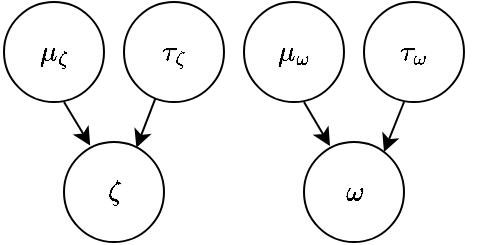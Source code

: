 <mxfile version="26.1.1">
  <diagram name="Page-1" id="TtrW37iLMU1-nAWjF-xg">
    <mxGraphModel dx="1463" dy="540" grid="1" gridSize="10" guides="1" tooltips="1" connect="1" arrows="1" fold="1" page="1" pageScale="1" pageWidth="850" pageHeight="1100" math="1" shadow="0">
      <root>
        <mxCell id="0" />
        <mxCell id="1" parent="0" />
        <mxCell id="xOZJqGJgpGuwHBs6CzGs-1" value="\( \mu_\zeta \)" style="ellipse;whiteSpace=wrap;html=1;aspect=fixed;" parent="1" vertex="1">
          <mxGeometry x="240" y="190" width="50" height="50" as="geometry" />
        </mxCell>
        <mxCell id="xOZJqGJgpGuwHBs6CzGs-2" value="\( \tau_\zeta \)" style="ellipse;whiteSpace=wrap;html=1;aspect=fixed;" parent="1" vertex="1">
          <mxGeometry x="300" y="190" width="50" height="50" as="geometry" />
        </mxCell>
        <mxCell id="xOZJqGJgpGuwHBs6CzGs-3" value="\( \mu_\omega \)" style="ellipse;whiteSpace=wrap;html=1;aspect=fixed;" parent="1" vertex="1">
          <mxGeometry x="360" y="190" width="50" height="50" as="geometry" />
        </mxCell>
        <mxCell id="xOZJqGJgpGuwHBs6CzGs-4" value="\( \tau_\omega \)" style="ellipse;whiteSpace=wrap;html=1;aspect=fixed;" parent="1" vertex="1">
          <mxGeometry x="420" y="190" width="50" height="50" as="geometry" />
        </mxCell>
        <mxCell id="xOZJqGJgpGuwHBs6CzGs-5" value="\( \zeta \)" style="ellipse;whiteSpace=wrap;html=1;aspect=fixed;" parent="1" vertex="1">
          <mxGeometry x="270" y="260" width="50" height="50" as="geometry" />
        </mxCell>
        <mxCell id="xOZJqGJgpGuwHBs6CzGs-6" value="\( \omega \)" style="ellipse;whiteSpace=wrap;html=1;aspect=fixed;" parent="1" vertex="1">
          <mxGeometry x="390" y="260" width="50" height="50" as="geometry" />
        </mxCell>
        <mxCell id="xOZJqGJgpGuwHBs6CzGs-7" value="" style="endArrow=classic;html=1;rounded=0;exitX=0.5;exitY=1;exitDx=0;exitDy=0;entryX=0.262;entryY=0.035;entryDx=0;entryDy=0;entryPerimeter=0;" parent="1" target="xOZJqGJgpGuwHBs6CzGs-5" edge="1">
          <mxGeometry width="50" height="50" relative="1" as="geometry">
            <mxPoint x="270" y="240" as="sourcePoint" />
            <mxPoint x="288" y="270" as="targetPoint" />
          </mxGeometry>
        </mxCell>
        <mxCell id="xOZJqGJgpGuwHBs6CzGs-8" value="" style="endArrow=classic;html=1;rounded=0;exitX=0.316;exitY=0.958;exitDx=0;exitDy=0;exitPerimeter=0;entryX=0.724;entryY=0.058;entryDx=0;entryDy=0;entryPerimeter=0;" parent="1" source="xOZJqGJgpGuwHBs6CzGs-2" target="xOZJqGJgpGuwHBs6CzGs-5" edge="1">
          <mxGeometry width="50" height="50" relative="1" as="geometry">
            <mxPoint x="280" y="250" as="sourcePoint" />
            <mxPoint x="305" y="261" as="targetPoint" />
          </mxGeometry>
        </mxCell>
        <mxCell id="xOZJqGJgpGuwHBs6CzGs-9" value="" style="endArrow=classic;html=1;rounded=0;exitX=0.316;exitY=0.958;exitDx=0;exitDy=0;exitPerimeter=0;entryX=0.724;entryY=0.058;entryDx=0;entryDy=0;entryPerimeter=0;" parent="1" edge="1">
          <mxGeometry width="50" height="50" relative="1" as="geometry">
            <mxPoint x="440" y="240" as="sourcePoint" />
            <mxPoint x="430" y="265" as="targetPoint" />
          </mxGeometry>
        </mxCell>
        <mxCell id="xOZJqGJgpGuwHBs6CzGs-10" value="" style="endArrow=classic;html=1;rounded=0;exitX=0.5;exitY=1;exitDx=0;exitDy=0;entryX=0.262;entryY=0.035;entryDx=0;entryDy=0;entryPerimeter=0;" parent="1" edge="1">
          <mxGeometry width="50" height="50" relative="1" as="geometry">
            <mxPoint x="390" y="240" as="sourcePoint" />
            <mxPoint x="403" y="262" as="targetPoint" />
          </mxGeometry>
        </mxCell>
      </root>
    </mxGraphModel>
  </diagram>
</mxfile>
